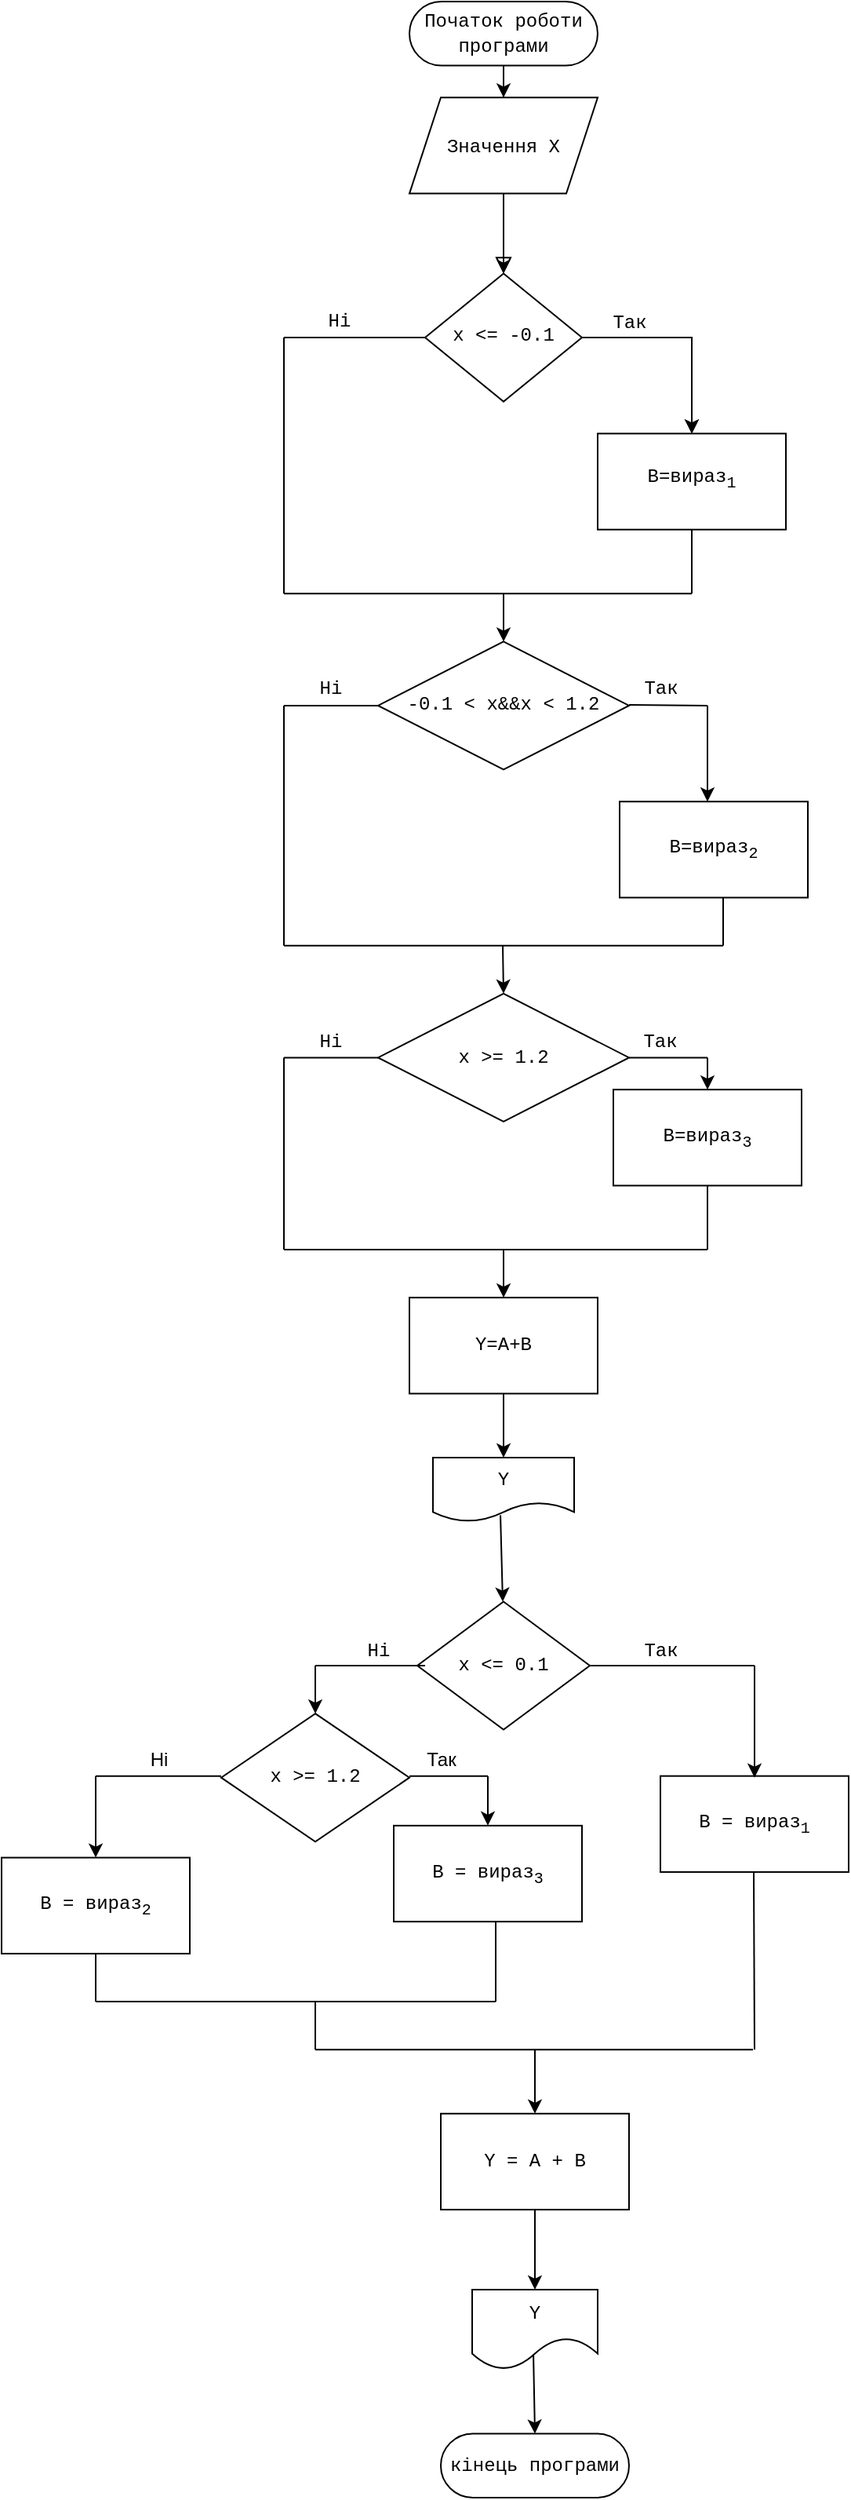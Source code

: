 <mxfile version="15.2.7" type="device"><diagram id="C5RBs43oDa-KdzZeNtuy" name="Page-1"><mxGraphModel dx="1679" dy="494" grid="1" gridSize="10" guides="1" tooltips="1" connect="1" arrows="1" fold="1" page="1" pageScale="1" pageWidth="827" pageHeight="1169" math="0" shadow="0"><root><mxCell id="WIyWlLk6GJQsqaUBKTNV-0"/><mxCell id="WIyWlLk6GJQsqaUBKTNV-1" parent="WIyWlLk6GJQsqaUBKTNV-0"/><mxCell id="WqpIQU9No7b3TYo6x5Gs-5" value="" style="group" vertex="1" connectable="0" parent="WIyWlLk6GJQsqaUBKTNV-1"><mxGeometry x="-100" width="540" height="1590" as="geometry"/></mxCell><mxCell id="8ghs3zcL_YjC2z042v1q-0" value="" style="group;shadow=0;" parent="WqpIQU9No7b3TYo6x5Gs-5" vertex="1" connectable="0"><mxGeometry width="540" height="1590" as="geometry"/></mxCell><mxCell id="WIyWlLk6GJQsqaUBKTNV-3" value="&lt;font face=&quot;Courier New&quot;&gt;Початок роботи програми&lt;/font&gt;" style="rounded=1;whiteSpace=wrap;html=1;fontSize=12;glass=0;strokeWidth=1;shadow=0;arcSize=50;" parent="8ghs3zcL_YjC2z042v1q-0" vertex="1"><mxGeometry x="260" width="120" height="40.769" as="geometry"/></mxCell><mxCell id="WIyWlLk6GJQsqaUBKTNV-6" value="&lt;font face=&quot;Courier New&quot;&gt;x &amp;lt;= -0.1&lt;/font&gt;" style="rhombus;whiteSpace=wrap;html=1;shadow=0;fontFamily=Helvetica;fontSize=12;align=center;strokeWidth=1;spacing=6;spacingTop=-4;" parent="8ghs3zcL_YjC2z042v1q-0" vertex="1"><mxGeometry x="270" y="173.269" width="100" height="81.538" as="geometry"/></mxCell><mxCell id="WIyWlLk6GJQsqaUBKTNV-2" value="" style="rounded=0;html=1;jettySize=auto;orthogonalLoop=1;fontSize=11;endArrow=block;endFill=0;endSize=8;strokeWidth=1;shadow=0;labelBackgroundColor=none;edgeStyle=orthogonalEdgeStyle;" parent="8ghs3zcL_YjC2z042v1q-0" source="WIyWlLk6GJQsqaUBKTNV-3" target="WIyWlLk6GJQsqaUBKTNV-6" edge="1"><mxGeometry relative="1" as="geometry"/></mxCell><mxCell id="9bEazvD1aJ8IQ-S2tnIl-2" value="" style="edgeStyle=orthogonalEdgeStyle;rounded=0;orthogonalLoop=1;jettySize=auto;html=1;" parent="8ghs3zcL_YjC2z042v1q-0" source="9bEazvD1aJ8IQ-S2tnIl-0" target="WIyWlLk6GJQsqaUBKTNV-6" edge="1"><mxGeometry relative="1" as="geometry"/></mxCell><mxCell id="9bEazvD1aJ8IQ-S2tnIl-0" value="&lt;font face=&quot;Courier New&quot;&gt;Значення Х&lt;/font&gt;" style="shape=parallelogram;perimeter=parallelogramPerimeter;whiteSpace=wrap;html=1;fixedSize=1;" parent="8ghs3zcL_YjC2z042v1q-0" vertex="1"><mxGeometry x="260" y="61.154" width="120" height="61.154" as="geometry"/></mxCell><mxCell id="9bEazvD1aJ8IQ-S2tnIl-1" value="" style="endArrow=classic;html=1;entryX=0.5;entryY=0;entryDx=0;entryDy=0;" parent="8ghs3zcL_YjC2z042v1q-0" target="9bEazvD1aJ8IQ-S2tnIl-0" edge="1"><mxGeometry width="50" height="50" relative="1" as="geometry"><mxPoint x="320" y="40.769" as="sourcePoint"/><mxPoint x="290" y="152.885" as="targetPoint"/></mxGeometry></mxCell><mxCell id="9bEazvD1aJ8IQ-S2tnIl-5" value="&lt;p&gt;&lt;font face=&quot;Courier New&quot;&gt;В=вираз&lt;sub&gt;1&lt;/sub&gt;&lt;/font&gt;&lt;/p&gt;" style="whiteSpace=wrap;html=1;shadow=0;strokeWidth=1;spacing=6;spacingTop=-4;" parent="8ghs3zcL_YjC2z042v1q-0" vertex="1"><mxGeometry x="380" y="275.192" width="120" height="61.154" as="geometry"/></mxCell><mxCell id="9bEazvD1aJ8IQ-S2tnIl-6" value="" style="edgeStyle=orthogonalEdgeStyle;rounded=0;orthogonalLoop=1;jettySize=auto;html=1;" parent="8ghs3zcL_YjC2z042v1q-0" source="WIyWlLk6GJQsqaUBKTNV-6" target="9bEazvD1aJ8IQ-S2tnIl-5" edge="1"><mxGeometry relative="1" as="geometry"/></mxCell><mxCell id="9bEazvD1aJ8IQ-S2tnIl-8" value="" style="edgeStyle=orthogonalEdgeStyle;rounded=0;orthogonalLoop=1;jettySize=auto;html=1;" parent="8ghs3zcL_YjC2z042v1q-0" source="WIyWlLk6GJQsqaUBKTNV-6" target="9bEazvD1aJ8IQ-S2tnIl-5" edge="1"><mxGeometry relative="1" as="geometry"/></mxCell><mxCell id="9bEazvD1aJ8IQ-S2tnIl-9" value="&lt;font face=&quot;Courier New&quot;&gt;Так&lt;/font&gt;" style="text;html=1;align=center;verticalAlign=middle;resizable=0;points=[];autosize=1;strokeColor=none;fillColor=none;" parent="8ghs3zcL_YjC2z042v1q-0" vertex="1"><mxGeometry x="380" y="193.654" width="40" height="20" as="geometry"/></mxCell><mxCell id="9bEazvD1aJ8IQ-S2tnIl-12" value="" style="endArrow=none;html=1;" parent="8ghs3zcL_YjC2z042v1q-0" edge="1"><mxGeometry width="50" height="50" relative="1" as="geometry"><mxPoint x="180" y="214.038" as="sourcePoint"/><mxPoint x="270" y="214.038" as="targetPoint"/></mxGeometry></mxCell><mxCell id="9bEazvD1aJ8IQ-S2tnIl-14" value="" style="endArrow=none;html=1;" parent="8ghs3zcL_YjC2z042v1q-0" edge="1"><mxGeometry width="50" height="50" relative="1" as="geometry"><mxPoint x="180" y="377.115" as="sourcePoint"/><mxPoint x="180" y="214.038" as="targetPoint"/></mxGeometry></mxCell><mxCell id="9bEazvD1aJ8IQ-S2tnIl-16" value="" style="endArrow=none;html=1;entryX=0.5;entryY=1;entryDx=0;entryDy=0;" parent="8ghs3zcL_YjC2z042v1q-0" target="9bEazvD1aJ8IQ-S2tnIl-5" edge="1"><mxGeometry width="50" height="50" relative="1" as="geometry"><mxPoint x="440" y="377.115" as="sourcePoint"/><mxPoint x="480" y="326.154" as="targetPoint"/></mxGeometry></mxCell><mxCell id="9bEazvD1aJ8IQ-S2tnIl-17" value="" style="endArrow=none;html=1;" parent="8ghs3zcL_YjC2z042v1q-0" edge="1"><mxGeometry width="50" height="50" relative="1" as="geometry"><mxPoint x="180" y="377.115" as="sourcePoint"/><mxPoint x="440" y="377.115" as="targetPoint"/></mxGeometry></mxCell><mxCell id="9bEazvD1aJ8IQ-S2tnIl-18" value="" style="endArrow=classic;html=1;" parent="8ghs3zcL_YjC2z042v1q-0" edge="1"><mxGeometry width="50" height="50" relative="1" as="geometry"><mxPoint x="320" y="377.115" as="sourcePoint"/><mxPoint x="320" y="407.692" as="targetPoint"/></mxGeometry></mxCell><mxCell id="9bEazvD1aJ8IQ-S2tnIl-19" value="Ні" style="text;html=1;align=center;verticalAlign=middle;resizable=0;points=[];autosize=1;strokeColor=none;fillColor=none;fontFamily=Courier New;" parent="8ghs3zcL_YjC2z042v1q-0" vertex="1"><mxGeometry x="200" y="193.654" width="30" height="20" as="geometry"/></mxCell><mxCell id="9bEazvD1aJ8IQ-S2tnIl-20" value="-0.1 &amp;lt; x&amp;amp;&amp;amp;x &amp;lt; 1.2" style="rhombus;whiteSpace=wrap;html=1;fontFamily=Courier New;" parent="8ghs3zcL_YjC2z042v1q-0" vertex="1"><mxGeometry x="240" y="407.692" width="160" height="81.538" as="geometry"/></mxCell><mxCell id="9bEazvD1aJ8IQ-S2tnIl-27" value="" style="endArrow=none;html=1;fontFamily=Courier New;" parent="8ghs3zcL_YjC2z042v1q-0" edge="1"><mxGeometry width="50" height="50" relative="1" as="geometry"><mxPoint x="400" y="447.952" as="sourcePoint"/><mxPoint x="450" y="448.462" as="targetPoint"/></mxGeometry></mxCell><mxCell id="9bEazvD1aJ8IQ-S2tnIl-25" value="В=вираз&lt;sub&gt;2&lt;/sub&gt;" style="rounded=0;whiteSpace=wrap;html=1;fontFamily=Courier New;" parent="8ghs3zcL_YjC2z042v1q-0" vertex="1"><mxGeometry x="394" y="509.615" width="120" height="61.154" as="geometry"/></mxCell><mxCell id="9bEazvD1aJ8IQ-S2tnIl-30" value="" style="endArrow=classic;html=1;fontFamily=Courier New;" parent="8ghs3zcL_YjC2z042v1q-0" edge="1"><mxGeometry width="50" height="50" relative="1" as="geometry"><mxPoint x="450" y="448.462" as="sourcePoint"/><mxPoint x="450" y="509.615" as="targetPoint"/></mxGeometry></mxCell><mxCell id="9bEazvD1aJ8IQ-S2tnIl-31" value="" style="endArrow=none;html=1;fontFamily=Courier New;" parent="8ghs3zcL_YjC2z042v1q-0" edge="1"><mxGeometry width="50" height="50" relative="1" as="geometry"><mxPoint x="180" y="448.462" as="sourcePoint"/><mxPoint x="240" y="448.462" as="targetPoint"/></mxGeometry></mxCell><mxCell id="9bEazvD1aJ8IQ-S2tnIl-32" value="" style="endArrow=none;html=1;fontFamily=Courier New;" parent="8ghs3zcL_YjC2z042v1q-0" edge="1"><mxGeometry width="50" height="50" relative="1" as="geometry"><mxPoint x="180" y="601.346" as="sourcePoint"/><mxPoint x="180" y="448.462" as="targetPoint"/></mxGeometry></mxCell><mxCell id="9bEazvD1aJ8IQ-S2tnIl-33" value="" style="endArrow=none;html=1;fontFamily=Courier New;" parent="8ghs3zcL_YjC2z042v1q-0" edge="1"><mxGeometry width="50" height="50" relative="1" as="geometry"><mxPoint x="460" y="601.346" as="sourcePoint"/><mxPoint x="460" y="570.769" as="targetPoint"/></mxGeometry></mxCell><mxCell id="9bEazvD1aJ8IQ-S2tnIl-34" value="" style="endArrow=none;html=1;fontFamily=Courier New;" parent="8ghs3zcL_YjC2z042v1q-0" edge="1"><mxGeometry width="50" height="50" relative="1" as="geometry"><mxPoint x="180" y="601.346" as="sourcePoint"/><mxPoint x="460" y="601.346" as="targetPoint"/></mxGeometry></mxCell><mxCell id="9bEazvD1aJ8IQ-S2tnIl-35" value="" style="endArrow=classic;html=1;fontFamily=Courier New;" parent="8ghs3zcL_YjC2z042v1q-0" edge="1"><mxGeometry width="50" height="50" relative="1" as="geometry"><mxPoint x="319.5" y="601.346" as="sourcePoint"/><mxPoint x="320" y="631.923" as="targetPoint"/></mxGeometry></mxCell><mxCell id="9bEazvD1aJ8IQ-S2tnIl-36" value="x &amp;gt;= 1.2" style="rhombus;whiteSpace=wrap;html=1;fontFamily=Courier New;" parent="8ghs3zcL_YjC2z042v1q-0" vertex="1"><mxGeometry x="240" y="631.923" width="160" height="81.538" as="geometry"/></mxCell><mxCell id="9bEazvD1aJ8IQ-S2tnIl-37" value="" style="endArrow=none;html=1;fontFamily=Courier New;" parent="8ghs3zcL_YjC2z042v1q-0" edge="1"><mxGeometry width="50" height="50" relative="1" as="geometry"><mxPoint x="400" y="672.692" as="sourcePoint"/><mxPoint x="450" y="672.692" as="targetPoint"/></mxGeometry></mxCell><mxCell id="9bEazvD1aJ8IQ-S2tnIl-38" value="" style="endArrow=classic;html=1;fontFamily=Courier New;" parent="8ghs3zcL_YjC2z042v1q-0" target="9bEazvD1aJ8IQ-S2tnIl-39" edge="1"><mxGeometry width="50" height="50" relative="1" as="geometry"><mxPoint x="450" y="672.692" as="sourcePoint"/><mxPoint x="450" y="723.654" as="targetPoint"/></mxGeometry></mxCell><mxCell id="9bEazvD1aJ8IQ-S2tnIl-39" value="В=вираз&lt;sub&gt;3&lt;/sub&gt;" style="rounded=0;whiteSpace=wrap;html=1;fontFamily=Courier New;" parent="8ghs3zcL_YjC2z042v1q-0" vertex="1"><mxGeometry x="390" y="693.077" width="120" height="61.154" as="geometry"/></mxCell><mxCell id="9bEazvD1aJ8IQ-S2tnIl-40" value="" style="endArrow=none;html=1;fontFamily=Courier New;" parent="8ghs3zcL_YjC2z042v1q-0" edge="1"><mxGeometry width="50" height="50" relative="1" as="geometry"><mxPoint x="180" y="672.692" as="sourcePoint"/><mxPoint x="240" y="672.692" as="targetPoint"/></mxGeometry></mxCell><mxCell id="9bEazvD1aJ8IQ-S2tnIl-41" value="" style="endArrow=none;html=1;fontFamily=Courier New;" parent="8ghs3zcL_YjC2z042v1q-0" edge="1"><mxGeometry width="50" height="50" relative="1" as="geometry"><mxPoint x="180" y="795" as="sourcePoint"/><mxPoint x="180" y="672.692" as="targetPoint"/></mxGeometry></mxCell><mxCell id="9bEazvD1aJ8IQ-S2tnIl-42" value="" style="endArrow=none;html=1;fontFamily=Courier New;" parent="8ghs3zcL_YjC2z042v1q-0" edge="1"><mxGeometry width="50" height="50" relative="1" as="geometry"><mxPoint x="180" y="795" as="sourcePoint"/><mxPoint x="450" y="795" as="targetPoint"/></mxGeometry></mxCell><mxCell id="9bEazvD1aJ8IQ-S2tnIl-44" value="" style="endArrow=none;html=1;fontFamily=Courier New;" parent="8ghs3zcL_YjC2z042v1q-0" edge="1"><mxGeometry width="50" height="50" relative="1" as="geometry"><mxPoint x="450" y="795" as="sourcePoint"/><mxPoint x="450" y="754.231" as="targetPoint"/></mxGeometry></mxCell><mxCell id="9bEazvD1aJ8IQ-S2tnIl-45" value="Так" style="text;html=1;align=center;verticalAlign=middle;resizable=0;points=[];autosize=1;strokeColor=none;fillColor=none;fontFamily=Courier New;" parent="8ghs3zcL_YjC2z042v1q-0" vertex="1"><mxGeometry x="400" y="428.077" width="40" height="20" as="geometry"/></mxCell><mxCell id="9bEazvD1aJ8IQ-S2tnIl-46" value="Ні" style="text;html=1;strokeColor=none;fillColor=none;align=center;verticalAlign=middle;whiteSpace=wrap;rounded=0;fontFamily=Courier New;" parent="8ghs3zcL_YjC2z042v1q-0" vertex="1"><mxGeometry x="190" y="428.077" width="40" height="20.385" as="geometry"/></mxCell><mxCell id="9bEazvD1aJ8IQ-S2tnIl-47" value="Так" style="text;html=1;strokeColor=none;fillColor=none;align=center;verticalAlign=middle;whiteSpace=wrap;rounded=0;fontFamily=Courier New;" parent="8ghs3zcL_YjC2z042v1q-0" vertex="1"><mxGeometry x="400" y="652.308" width="40" height="20.385" as="geometry"/></mxCell><mxCell id="9bEazvD1aJ8IQ-S2tnIl-48" value="Ні" style="text;html=1;strokeColor=none;fillColor=none;align=center;verticalAlign=middle;whiteSpace=wrap;rounded=0;fontFamily=Courier New;" parent="8ghs3zcL_YjC2z042v1q-0" vertex="1"><mxGeometry x="190" y="652.308" width="40" height="20.385" as="geometry"/></mxCell><mxCell id="9bEazvD1aJ8IQ-S2tnIl-49" value="" style="endArrow=classic;html=1;fontFamily=Courier New;" parent="8ghs3zcL_YjC2z042v1q-0" target="9bEazvD1aJ8IQ-S2tnIl-50" edge="1"><mxGeometry width="50" height="50" relative="1" as="geometry"><mxPoint x="320" y="795" as="sourcePoint"/><mxPoint x="320" y="856.154" as="targetPoint"/></mxGeometry></mxCell><mxCell id="9bEazvD1aJ8IQ-S2tnIl-50" value="Y=A+B" style="rounded=0;whiteSpace=wrap;html=1;fontFamily=Courier New;" parent="8ghs3zcL_YjC2z042v1q-0" vertex="1"><mxGeometry x="260" y="825.577" width="120" height="61.154" as="geometry"/></mxCell><mxCell id="9bEazvD1aJ8IQ-S2tnIl-51" value="" style="endArrow=classic;html=1;fontFamily=Courier New;exitX=0.5;exitY=1;exitDx=0;exitDy=0;" parent="8ghs3zcL_YjC2z042v1q-0" source="9bEazvD1aJ8IQ-S2tnIl-50" target="9bEazvD1aJ8IQ-S2tnIl-52" edge="1"><mxGeometry width="50" height="50" relative="1" as="geometry"><mxPoint x="280" y="968.269" as="sourcePoint"/><mxPoint x="320" y="937.692" as="targetPoint"/></mxGeometry></mxCell><mxCell id="9bEazvD1aJ8IQ-S2tnIl-52" value="Y" style="shape=document;whiteSpace=wrap;html=1;boundedLbl=1;fontFamily=Courier New;" parent="8ghs3zcL_YjC2z042v1q-0" vertex="1"><mxGeometry x="275" y="927.5" width="90" height="40.769" as="geometry"/></mxCell><mxCell id="9bEazvD1aJ8IQ-S2tnIl-53" value="" style="endArrow=classic;html=1;fontFamily=Courier New;exitX=0.478;exitY=0.9;exitDx=0;exitDy=0;exitPerimeter=0;" parent="8ghs3zcL_YjC2z042v1q-0" source="9bEazvD1aJ8IQ-S2tnIl-52" edge="1"><mxGeometry width="50" height="50" relative="1" as="geometry"><mxPoint x="320" y="968.269" as="sourcePoint"/><mxPoint x="319.5" y="1019.231" as="targetPoint"/></mxGeometry></mxCell><mxCell id="9bEazvD1aJ8IQ-S2tnIl-54" value="В = вираз&lt;sub&gt;1&lt;/sub&gt;" style="rounded=0;whiteSpace=wrap;html=1;fontFamily=Courier New;" parent="8ghs3zcL_YjC2z042v1q-0" vertex="1"><mxGeometry x="420" y="1130.327" width="120" height="61.154" as="geometry"/></mxCell><mxCell id="9bEazvD1aJ8IQ-S2tnIl-55" value="x &amp;lt;= 0.1" style="rhombus;whiteSpace=wrap;html=1;fontFamily=Courier New;" parent="8ghs3zcL_YjC2z042v1q-0" vertex="1"><mxGeometry x="265" y="1019.231" width="110" height="81.538" as="geometry"/></mxCell><mxCell id="9bEazvD1aJ8IQ-S2tnIl-56" value="" style="endArrow=none;html=1;fontFamily=Courier New;" parent="8ghs3zcL_YjC2z042v1q-0" edge="1"><mxGeometry width="50" height="50" relative="1" as="geometry"><mxPoint x="375" y="1060" as="sourcePoint"/><mxPoint x="480" y="1060" as="targetPoint"/></mxGeometry></mxCell><mxCell id="9bEazvD1aJ8IQ-S2tnIl-57" value="" style="endArrow=classic;html=1;fontFamily=Courier New;" parent="8ghs3zcL_YjC2z042v1q-0" edge="1"><mxGeometry width="50" height="50" relative="1" as="geometry"><mxPoint x="480" y="1060" as="sourcePoint"/><mxPoint x="480" y="1131.346" as="targetPoint"/></mxGeometry></mxCell><mxCell id="9bEazvD1aJ8IQ-S2tnIl-58" value="" style="endArrow=none;html=1;fontFamily=Courier New;" parent="8ghs3zcL_YjC2z042v1q-0" edge="1"><mxGeometry width="50" height="50" relative="1" as="geometry"><mxPoint x="480" y="1304.615" as="sourcePoint"/><mxPoint x="479.5" y="1191.481" as="targetPoint"/></mxGeometry></mxCell><mxCell id="9bEazvD1aJ8IQ-S2tnIl-59" value="" style="endArrow=none;html=1;fontFamily=Courier New;" parent="8ghs3zcL_YjC2z042v1q-0" edge="1"><mxGeometry width="50" height="50" relative="1" as="geometry"><mxPoint x="200" y="1060" as="sourcePoint"/><mxPoint x="270" y="1060" as="targetPoint"/></mxGeometry></mxCell><mxCell id="9bEazvD1aJ8IQ-S2tnIl-60" value="" style="endArrow=classic;html=1;fontFamily=Courier New;" parent="8ghs3zcL_YjC2z042v1q-0" target="9bEazvD1aJ8IQ-S2tnIl-61" edge="1"><mxGeometry width="50" height="50" relative="1" as="geometry"><mxPoint x="200" y="1060" as="sourcePoint"/><mxPoint x="200" y="1100.769" as="targetPoint"/></mxGeometry></mxCell><mxCell id="9bEazvD1aJ8IQ-S2tnIl-61" value="x &amp;gt;= 1.2" style="rhombus;whiteSpace=wrap;html=1;fontFamily=Courier New;" parent="8ghs3zcL_YjC2z042v1q-0" vertex="1"><mxGeometry x="140" y="1090.577" width="120" height="81.538" as="geometry"/></mxCell><mxCell id="9bEazvD1aJ8IQ-S2tnIl-62" value="" style="endArrow=none;html=1;fontFamily=Courier New;" parent="8ghs3zcL_YjC2z042v1q-0" edge="1"><mxGeometry width="50" height="50" relative="1" as="geometry"><mxPoint x="260" y="1130.327" as="sourcePoint"/><mxPoint x="310" y="1130.327" as="targetPoint"/></mxGeometry></mxCell><mxCell id="9bEazvD1aJ8IQ-S2tnIl-63" value="" style="endArrow=classic;html=1;fontFamily=Courier New;" parent="8ghs3zcL_YjC2z042v1q-0" target="9bEazvD1aJ8IQ-S2tnIl-65" edge="1"><mxGeometry width="50" height="50" relative="1" as="geometry"><mxPoint x="310" y="1130.327" as="sourcePoint"/><mxPoint x="310" y="1161.923" as="targetPoint"/></mxGeometry></mxCell><mxCell id="9bEazvD1aJ8IQ-S2tnIl-65" value="B = вираз&lt;sub&gt;3&lt;/sub&gt;" style="rounded=0;whiteSpace=wrap;html=1;fontFamily=Courier New;" parent="8ghs3zcL_YjC2z042v1q-0" vertex="1"><mxGeometry x="250" y="1161.923" width="120" height="61.154" as="geometry"/></mxCell><mxCell id="9bEazvD1aJ8IQ-S2tnIl-66" value="" style="endArrow=none;html=1;fontFamily=Courier New;" parent="8ghs3zcL_YjC2z042v1q-0" edge="1"><mxGeometry width="50" height="50" relative="1" as="geometry"><mxPoint x="140" y="1130.327" as="sourcePoint"/><mxPoint x="60" y="1130.327" as="targetPoint"/></mxGeometry></mxCell><mxCell id="9bEazvD1aJ8IQ-S2tnIl-67" value="" style="endArrow=classic;html=1;fontFamily=Courier New;" parent="8ghs3zcL_YjC2z042v1q-0" target="9bEazvD1aJ8IQ-S2tnIl-68" edge="1"><mxGeometry width="50" height="50" relative="1" as="geometry"><mxPoint x="60" y="1130.327" as="sourcePoint"/><mxPoint x="60" y="1192.5" as="targetPoint"/></mxGeometry></mxCell><mxCell id="9bEazvD1aJ8IQ-S2tnIl-68" value="В = вираз&lt;sub&gt;2&lt;/sub&gt;" style="rounded=0;whiteSpace=wrap;html=1;fontFamily=Courier New;" parent="8ghs3zcL_YjC2z042v1q-0" vertex="1"><mxGeometry y="1182.308" width="120" height="61.154" as="geometry"/></mxCell><mxCell id="9bEazvD1aJ8IQ-S2tnIl-69" value="" style="endArrow=none;html=1;fontFamily=Courier New;" parent="8ghs3zcL_YjC2z042v1q-0" edge="1"><mxGeometry width="50" height="50" relative="1" as="geometry"><mxPoint x="315" y="1274.038" as="sourcePoint"/><mxPoint x="315" y="1223.077" as="targetPoint"/></mxGeometry></mxCell><mxCell id="9bEazvD1aJ8IQ-S2tnIl-70" value="" style="endArrow=none;html=1;fontFamily=Courier New;" parent="8ghs3zcL_YjC2z042v1q-0" edge="1"><mxGeometry width="50" height="50" relative="1" as="geometry"><mxPoint x="60" y="1274.038" as="sourcePoint"/><mxPoint x="60" y="1243.462" as="targetPoint"/></mxGeometry></mxCell><mxCell id="9bEazvD1aJ8IQ-S2tnIl-71" value="" style="endArrow=none;html=1;fontFamily=Courier New;" parent="8ghs3zcL_YjC2z042v1q-0" edge="1"><mxGeometry width="50" height="50" relative="1" as="geometry"><mxPoint x="60" y="1274.038" as="sourcePoint"/><mxPoint x="315" y="1274.038" as="targetPoint"/></mxGeometry></mxCell><mxCell id="9bEazvD1aJ8IQ-S2tnIl-72" value="" style="endArrow=none;html=1;fontFamily=Courier New;" parent="8ghs3zcL_YjC2z042v1q-0" edge="1"><mxGeometry width="50" height="50" relative="1" as="geometry"><mxPoint x="200" y="1304.615" as="sourcePoint"/><mxPoint x="200" y="1274.038" as="targetPoint"/></mxGeometry></mxCell><mxCell id="9bEazvD1aJ8IQ-S2tnIl-73" value="" style="endArrow=none;html=1;fontFamily=Courier New;" parent="8ghs3zcL_YjC2z042v1q-0" edge="1"><mxGeometry width="50" height="50" relative="1" as="geometry"><mxPoint x="200" y="1304.615" as="sourcePoint"/><mxPoint x="479" y="1304.615" as="targetPoint"/></mxGeometry></mxCell><mxCell id="9bEazvD1aJ8IQ-S2tnIl-74" value="" style="endArrow=classic;html=1;fontFamily=Courier New;" parent="8ghs3zcL_YjC2z042v1q-0" target="9bEazvD1aJ8IQ-S2tnIl-75" edge="1"><mxGeometry width="50" height="50" relative="1" as="geometry"><mxPoint x="340" y="1304.615" as="sourcePoint"/><mxPoint x="340" y="1345.385" as="targetPoint"/></mxGeometry></mxCell><mxCell id="9bEazvD1aJ8IQ-S2tnIl-75" value="Y = A + B" style="rounded=0;whiteSpace=wrap;html=1;fontFamily=Courier New;" parent="8ghs3zcL_YjC2z042v1q-0" vertex="1"><mxGeometry x="280" y="1345.385" width="120" height="61.154" as="geometry"/></mxCell><mxCell id="9bEazvD1aJ8IQ-S2tnIl-78" value="" style="endArrow=classic;html=1;fontFamily=Courier New;" parent="8ghs3zcL_YjC2z042v1q-0" target="9bEazvD1aJ8IQ-S2tnIl-79" edge="1"><mxGeometry width="50" height="50" relative="1" as="geometry"><mxPoint x="340" y="1406.538" as="sourcePoint"/><mxPoint x="340" y="1457.5" as="targetPoint"/></mxGeometry></mxCell><mxCell id="9bEazvD1aJ8IQ-S2tnIl-79" value="Y" style="shape=document;whiteSpace=wrap;html=1;boundedLbl=1;fontFamily=Courier New;size=0.4;" parent="8ghs3zcL_YjC2z042v1q-0" vertex="1"><mxGeometry x="300" y="1457.5" width="80" height="50.962" as="geometry"/></mxCell><mxCell id="9bEazvD1aJ8IQ-S2tnIl-80" value="" style="endArrow=classic;html=1;fontFamily=Courier New;exitX=0.488;exitY=0.82;exitDx=0;exitDy=0;exitPerimeter=0;" parent="8ghs3zcL_YjC2z042v1q-0" source="9bEazvD1aJ8IQ-S2tnIl-79" edge="1"><mxGeometry width="50" height="50" relative="1" as="geometry"><mxPoint x="340" y="1508.462" as="sourcePoint"/><mxPoint x="340" y="1549.231" as="targetPoint"/></mxGeometry></mxCell><mxCell id="9bEazvD1aJ8IQ-S2tnIl-82" value="кінець програми" style="rounded=1;whiteSpace=wrap;html=1;fontFamily=Courier New;arcSize=50;" parent="8ghs3zcL_YjC2z042v1q-0" vertex="1"><mxGeometry x="280" y="1549.231" width="120" height="40.769" as="geometry"/></mxCell><mxCell id="WqpIQU9No7b3TYo6x5Gs-1" value="&lt;font face=&quot;Courier New&quot;&gt;Так&lt;/font&gt;" style="text;html=1;align=center;verticalAlign=middle;resizable=0;points=[];autosize=1;strokeColor=none;fillColor=none;" vertex="1" parent="8ghs3zcL_YjC2z042v1q-0"><mxGeometry x="400" y="1040" width="40" height="20" as="geometry"/></mxCell><mxCell id="WqpIQU9No7b3TYo6x5Gs-3" value="Так" style="text;html=1;align=center;verticalAlign=middle;resizable=0;points=[];autosize=1;strokeColor=none;fillColor=none;" vertex="1" parent="8ghs3zcL_YjC2z042v1q-0"><mxGeometry x="265" y="1110.33" width="30" height="20" as="geometry"/></mxCell><mxCell id="WqpIQU9No7b3TYo6x5Gs-4" value="Ні" style="text;html=1;align=center;verticalAlign=middle;resizable=0;points=[];autosize=1;strokeColor=none;fillColor=none;" vertex="1" parent="8ghs3zcL_YjC2z042v1q-0"><mxGeometry x="85" y="1110.33" width="30" height="20" as="geometry"/></mxCell><mxCell id="WqpIQU9No7b3TYo6x5Gs-2" value="&lt;font face=&quot;Courier New&quot;&gt;Ні&lt;/font&gt;" style="text;html=1;align=center;verticalAlign=middle;resizable=0;points=[];autosize=1;strokeColor=none;fillColor=none;" vertex="1" parent="WqpIQU9No7b3TYo6x5Gs-5"><mxGeometry x="225" y="1040" width="30" height="20" as="geometry"/></mxCell></root></mxGraphModel></diagram></mxfile>